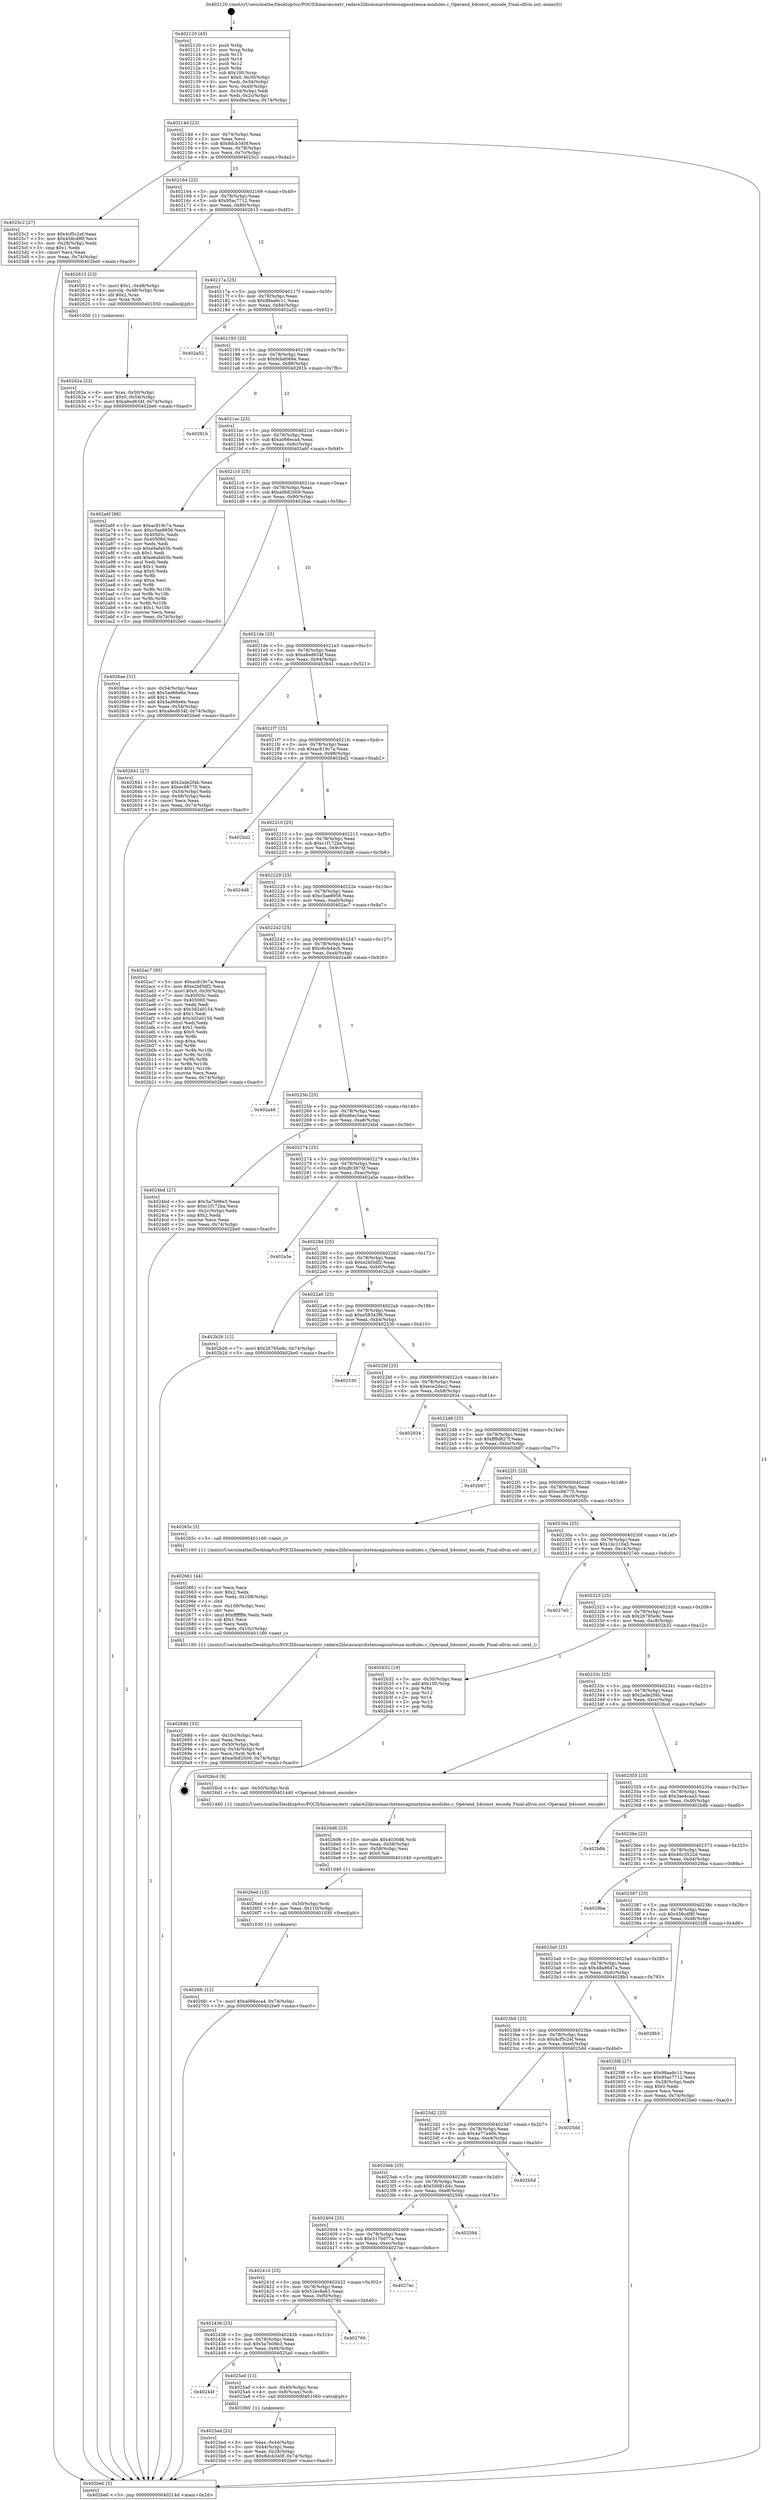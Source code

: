 digraph "0x402120" {
  label = "0x402120 (/mnt/c/Users/mathe/Desktop/tcc/POCII/binaries/extr_radare2librasmarchxtensagnuxtensa-modules.c_Operand_b4const_encode_Final-ollvm.out::main(0))"
  labelloc = "t"
  node[shape=record]

  Entry [label="",width=0.3,height=0.3,shape=circle,fillcolor=black,style=filled]
  "0x40214d" [label="{
     0x40214d [23]\l
     | [instrs]\l
     &nbsp;&nbsp;0x40214d \<+3\>: mov -0x74(%rbp),%eax\l
     &nbsp;&nbsp;0x402150 \<+2\>: mov %eax,%ecx\l
     &nbsp;&nbsp;0x402152 \<+6\>: sub $0x8dcb340f,%ecx\l
     &nbsp;&nbsp;0x402158 \<+3\>: mov %eax,-0x78(%rbp)\l
     &nbsp;&nbsp;0x40215b \<+3\>: mov %ecx,-0x7c(%rbp)\l
     &nbsp;&nbsp;0x40215e \<+6\>: je 00000000004025c2 \<main+0x4a2\>\l
  }"]
  "0x4025c2" [label="{
     0x4025c2 [27]\l
     | [instrs]\l
     &nbsp;&nbsp;0x4025c2 \<+5\>: mov $0x4cf5c2ef,%eax\l
     &nbsp;&nbsp;0x4025c7 \<+5\>: mov $0x458cdf8f,%ecx\l
     &nbsp;&nbsp;0x4025cc \<+3\>: mov -0x28(%rbp),%edx\l
     &nbsp;&nbsp;0x4025cf \<+3\>: cmp $0x1,%edx\l
     &nbsp;&nbsp;0x4025d2 \<+3\>: cmovl %ecx,%eax\l
     &nbsp;&nbsp;0x4025d5 \<+3\>: mov %eax,-0x74(%rbp)\l
     &nbsp;&nbsp;0x4025d8 \<+5\>: jmp 0000000000402be0 \<main+0xac0\>\l
  }"]
  "0x402164" [label="{
     0x402164 [22]\l
     | [instrs]\l
     &nbsp;&nbsp;0x402164 \<+5\>: jmp 0000000000402169 \<main+0x49\>\l
     &nbsp;&nbsp;0x402169 \<+3\>: mov -0x78(%rbp),%eax\l
     &nbsp;&nbsp;0x40216c \<+5\>: sub $0x95ac7712,%eax\l
     &nbsp;&nbsp;0x402171 \<+3\>: mov %eax,-0x80(%rbp)\l
     &nbsp;&nbsp;0x402174 \<+6\>: je 0000000000402613 \<main+0x4f3\>\l
  }"]
  Exit [label="",width=0.3,height=0.3,shape=circle,fillcolor=black,style=filled,peripheries=2]
  "0x402613" [label="{
     0x402613 [23]\l
     | [instrs]\l
     &nbsp;&nbsp;0x402613 \<+7\>: movl $0x1,-0x48(%rbp)\l
     &nbsp;&nbsp;0x40261a \<+4\>: movslq -0x48(%rbp),%rax\l
     &nbsp;&nbsp;0x40261e \<+4\>: shl $0x2,%rax\l
     &nbsp;&nbsp;0x402622 \<+3\>: mov %rax,%rdi\l
     &nbsp;&nbsp;0x402625 \<+5\>: call 0000000000401050 \<malloc@plt\>\l
     | [calls]\l
     &nbsp;&nbsp;0x401050 \{1\} (unknown)\l
  }"]
  "0x40217a" [label="{
     0x40217a [25]\l
     | [instrs]\l
     &nbsp;&nbsp;0x40217a \<+5\>: jmp 000000000040217f \<main+0x5f\>\l
     &nbsp;&nbsp;0x40217f \<+3\>: mov -0x78(%rbp),%eax\l
     &nbsp;&nbsp;0x402182 \<+5\>: sub $0x98aa6c11,%eax\l
     &nbsp;&nbsp;0x402187 \<+6\>: mov %eax,-0x84(%rbp)\l
     &nbsp;&nbsp;0x40218d \<+6\>: je 0000000000402a52 \<main+0x932\>\l
  }"]
  "0x4026fc" [label="{
     0x4026fc [12]\l
     | [instrs]\l
     &nbsp;&nbsp;0x4026fc \<+7\>: movl $0xa066eca4,-0x74(%rbp)\l
     &nbsp;&nbsp;0x402703 \<+5\>: jmp 0000000000402be0 \<main+0xac0\>\l
  }"]
  "0x402a52" [label="{
     0x402a52\l
  }", style=dashed]
  "0x402193" [label="{
     0x402193 [25]\l
     | [instrs]\l
     &nbsp;&nbsp;0x402193 \<+5\>: jmp 0000000000402198 \<main+0x78\>\l
     &nbsp;&nbsp;0x402198 \<+3\>: mov -0x78(%rbp),%eax\l
     &nbsp;&nbsp;0x40219b \<+5\>: sub $0x9cbd066e,%eax\l
     &nbsp;&nbsp;0x4021a0 \<+6\>: mov %eax,-0x88(%rbp)\l
     &nbsp;&nbsp;0x4021a6 \<+6\>: je 000000000040291b \<main+0x7fb\>\l
  }"]
  "0x4026ed" [label="{
     0x4026ed [15]\l
     | [instrs]\l
     &nbsp;&nbsp;0x4026ed \<+4\>: mov -0x50(%rbp),%rdi\l
     &nbsp;&nbsp;0x4026f1 \<+6\>: mov %eax,-0x110(%rbp)\l
     &nbsp;&nbsp;0x4026f7 \<+5\>: call 0000000000401030 \<free@plt\>\l
     | [calls]\l
     &nbsp;&nbsp;0x401030 \{1\} (unknown)\l
  }"]
  "0x40291b" [label="{
     0x40291b\l
  }", style=dashed]
  "0x4021ac" [label="{
     0x4021ac [25]\l
     | [instrs]\l
     &nbsp;&nbsp;0x4021ac \<+5\>: jmp 00000000004021b1 \<main+0x91\>\l
     &nbsp;&nbsp;0x4021b1 \<+3\>: mov -0x78(%rbp),%eax\l
     &nbsp;&nbsp;0x4021b4 \<+5\>: sub $0xa066eca4,%eax\l
     &nbsp;&nbsp;0x4021b9 \<+6\>: mov %eax,-0x8c(%rbp)\l
     &nbsp;&nbsp;0x4021bf \<+6\>: je 0000000000402a6f \<main+0x94f\>\l
  }"]
  "0x4026d6" [label="{
     0x4026d6 [23]\l
     | [instrs]\l
     &nbsp;&nbsp;0x4026d6 \<+10\>: movabs $0x4030d6,%rdi\l
     &nbsp;&nbsp;0x4026e0 \<+3\>: mov %eax,-0x58(%rbp)\l
     &nbsp;&nbsp;0x4026e3 \<+3\>: mov -0x58(%rbp),%esi\l
     &nbsp;&nbsp;0x4026e6 \<+2\>: mov $0x0,%al\l
     &nbsp;&nbsp;0x4026e8 \<+5\>: call 0000000000401040 \<printf@plt\>\l
     | [calls]\l
     &nbsp;&nbsp;0x401040 \{1\} (unknown)\l
  }"]
  "0x402a6f" [label="{
     0x402a6f [88]\l
     | [instrs]\l
     &nbsp;&nbsp;0x402a6f \<+5\>: mov $0xac819c7a,%eax\l
     &nbsp;&nbsp;0x402a74 \<+5\>: mov $0xc5ae8956,%ecx\l
     &nbsp;&nbsp;0x402a79 \<+7\>: mov 0x40505c,%edx\l
     &nbsp;&nbsp;0x402a80 \<+7\>: mov 0x405060,%esi\l
     &nbsp;&nbsp;0x402a87 \<+2\>: mov %edx,%edi\l
     &nbsp;&nbsp;0x402a89 \<+6\>: sub $0xe6afa03b,%edi\l
     &nbsp;&nbsp;0x402a8f \<+3\>: sub $0x1,%edi\l
     &nbsp;&nbsp;0x402a92 \<+6\>: add $0xe6afa03b,%edi\l
     &nbsp;&nbsp;0x402a98 \<+3\>: imul %edi,%edx\l
     &nbsp;&nbsp;0x402a9b \<+3\>: and $0x1,%edx\l
     &nbsp;&nbsp;0x402a9e \<+3\>: cmp $0x0,%edx\l
     &nbsp;&nbsp;0x402aa1 \<+4\>: sete %r8b\l
     &nbsp;&nbsp;0x402aa5 \<+3\>: cmp $0xa,%esi\l
     &nbsp;&nbsp;0x402aa8 \<+4\>: setl %r9b\l
     &nbsp;&nbsp;0x402aac \<+3\>: mov %r8b,%r10b\l
     &nbsp;&nbsp;0x402aaf \<+3\>: and %r9b,%r10b\l
     &nbsp;&nbsp;0x402ab2 \<+3\>: xor %r9b,%r8b\l
     &nbsp;&nbsp;0x402ab5 \<+3\>: or %r8b,%r10b\l
     &nbsp;&nbsp;0x402ab8 \<+4\>: test $0x1,%r10b\l
     &nbsp;&nbsp;0x402abc \<+3\>: cmovne %ecx,%eax\l
     &nbsp;&nbsp;0x402abf \<+3\>: mov %eax,-0x74(%rbp)\l
     &nbsp;&nbsp;0x402ac2 \<+5\>: jmp 0000000000402be0 \<main+0xac0\>\l
  }"]
  "0x4021c5" [label="{
     0x4021c5 [25]\l
     | [instrs]\l
     &nbsp;&nbsp;0x4021c5 \<+5\>: jmp 00000000004021ca \<main+0xaa\>\l
     &nbsp;&nbsp;0x4021ca \<+3\>: mov -0x78(%rbp),%eax\l
     &nbsp;&nbsp;0x4021cd \<+5\>: sub $0xa0b82009,%eax\l
     &nbsp;&nbsp;0x4021d2 \<+6\>: mov %eax,-0x90(%rbp)\l
     &nbsp;&nbsp;0x4021d8 \<+6\>: je 00000000004026ae \<main+0x58e\>\l
  }"]
  "0x40268d" [label="{
     0x40268d [33]\l
     | [instrs]\l
     &nbsp;&nbsp;0x40268d \<+6\>: mov -0x10c(%rbp),%ecx\l
     &nbsp;&nbsp;0x402693 \<+3\>: imul %eax,%ecx\l
     &nbsp;&nbsp;0x402696 \<+4\>: mov -0x50(%rbp),%rdi\l
     &nbsp;&nbsp;0x40269a \<+4\>: movslq -0x54(%rbp),%r8\l
     &nbsp;&nbsp;0x40269e \<+4\>: mov %ecx,(%rdi,%r8,4)\l
     &nbsp;&nbsp;0x4026a2 \<+7\>: movl $0xa0b82009,-0x74(%rbp)\l
     &nbsp;&nbsp;0x4026a9 \<+5\>: jmp 0000000000402be0 \<main+0xac0\>\l
  }"]
  "0x4026ae" [label="{
     0x4026ae [31]\l
     | [instrs]\l
     &nbsp;&nbsp;0x4026ae \<+3\>: mov -0x54(%rbp),%eax\l
     &nbsp;&nbsp;0x4026b1 \<+5\>: sub $0x5ad66e6e,%eax\l
     &nbsp;&nbsp;0x4026b6 \<+3\>: add $0x1,%eax\l
     &nbsp;&nbsp;0x4026b9 \<+5\>: add $0x5ad66e6e,%eax\l
     &nbsp;&nbsp;0x4026be \<+3\>: mov %eax,-0x54(%rbp)\l
     &nbsp;&nbsp;0x4026c1 \<+7\>: movl $0xa8ed634f,-0x74(%rbp)\l
     &nbsp;&nbsp;0x4026c8 \<+5\>: jmp 0000000000402be0 \<main+0xac0\>\l
  }"]
  "0x4021de" [label="{
     0x4021de [25]\l
     | [instrs]\l
     &nbsp;&nbsp;0x4021de \<+5\>: jmp 00000000004021e3 \<main+0xc3\>\l
     &nbsp;&nbsp;0x4021e3 \<+3\>: mov -0x78(%rbp),%eax\l
     &nbsp;&nbsp;0x4021e6 \<+5\>: sub $0xa8ed634f,%eax\l
     &nbsp;&nbsp;0x4021eb \<+6\>: mov %eax,-0x94(%rbp)\l
     &nbsp;&nbsp;0x4021f1 \<+6\>: je 0000000000402641 \<main+0x521\>\l
  }"]
  "0x402661" [label="{
     0x402661 [44]\l
     | [instrs]\l
     &nbsp;&nbsp;0x402661 \<+2\>: xor %ecx,%ecx\l
     &nbsp;&nbsp;0x402663 \<+5\>: mov $0x2,%edx\l
     &nbsp;&nbsp;0x402668 \<+6\>: mov %edx,-0x108(%rbp)\l
     &nbsp;&nbsp;0x40266e \<+1\>: cltd\l
     &nbsp;&nbsp;0x40266f \<+6\>: mov -0x108(%rbp),%esi\l
     &nbsp;&nbsp;0x402675 \<+2\>: idiv %esi\l
     &nbsp;&nbsp;0x402677 \<+6\>: imul $0xfffffffe,%edx,%edx\l
     &nbsp;&nbsp;0x40267d \<+3\>: sub $0x1,%ecx\l
     &nbsp;&nbsp;0x402680 \<+2\>: sub %ecx,%edx\l
     &nbsp;&nbsp;0x402682 \<+6\>: mov %edx,-0x10c(%rbp)\l
     &nbsp;&nbsp;0x402688 \<+5\>: call 0000000000401160 \<next_i\>\l
     | [calls]\l
     &nbsp;&nbsp;0x401160 \{1\} (/mnt/c/Users/mathe/Desktop/tcc/POCII/binaries/extr_radare2librasmarchxtensagnuxtensa-modules.c_Operand_b4const_encode_Final-ollvm.out::next_i)\l
  }"]
  "0x402641" [label="{
     0x402641 [27]\l
     | [instrs]\l
     &nbsp;&nbsp;0x402641 \<+5\>: mov $0x2ade2f4b,%eax\l
     &nbsp;&nbsp;0x402646 \<+5\>: mov $0xec66770,%ecx\l
     &nbsp;&nbsp;0x40264b \<+3\>: mov -0x54(%rbp),%edx\l
     &nbsp;&nbsp;0x40264e \<+3\>: cmp -0x48(%rbp),%edx\l
     &nbsp;&nbsp;0x402651 \<+3\>: cmovl %ecx,%eax\l
     &nbsp;&nbsp;0x402654 \<+3\>: mov %eax,-0x74(%rbp)\l
     &nbsp;&nbsp;0x402657 \<+5\>: jmp 0000000000402be0 \<main+0xac0\>\l
  }"]
  "0x4021f7" [label="{
     0x4021f7 [25]\l
     | [instrs]\l
     &nbsp;&nbsp;0x4021f7 \<+5\>: jmp 00000000004021fc \<main+0xdc\>\l
     &nbsp;&nbsp;0x4021fc \<+3\>: mov -0x78(%rbp),%eax\l
     &nbsp;&nbsp;0x4021ff \<+5\>: sub $0xac819c7a,%eax\l
     &nbsp;&nbsp;0x402204 \<+6\>: mov %eax,-0x98(%rbp)\l
     &nbsp;&nbsp;0x40220a \<+6\>: je 0000000000402bd2 \<main+0xab2\>\l
  }"]
  "0x40262a" [label="{
     0x40262a [23]\l
     | [instrs]\l
     &nbsp;&nbsp;0x40262a \<+4\>: mov %rax,-0x50(%rbp)\l
     &nbsp;&nbsp;0x40262e \<+7\>: movl $0x0,-0x54(%rbp)\l
     &nbsp;&nbsp;0x402635 \<+7\>: movl $0xa8ed634f,-0x74(%rbp)\l
     &nbsp;&nbsp;0x40263c \<+5\>: jmp 0000000000402be0 \<main+0xac0\>\l
  }"]
  "0x402bd2" [label="{
     0x402bd2\l
  }", style=dashed]
  "0x402210" [label="{
     0x402210 [25]\l
     | [instrs]\l
     &nbsp;&nbsp;0x402210 \<+5\>: jmp 0000000000402215 \<main+0xf5\>\l
     &nbsp;&nbsp;0x402215 \<+3\>: mov -0x78(%rbp),%eax\l
     &nbsp;&nbsp;0x402218 \<+5\>: sub $0xc1f172ba,%eax\l
     &nbsp;&nbsp;0x40221d \<+6\>: mov %eax,-0x9c(%rbp)\l
     &nbsp;&nbsp;0x402223 \<+6\>: je 00000000004024d8 \<main+0x3b8\>\l
  }"]
  "0x4025ad" [label="{
     0x4025ad [21]\l
     | [instrs]\l
     &nbsp;&nbsp;0x4025ad \<+3\>: mov %eax,-0x44(%rbp)\l
     &nbsp;&nbsp;0x4025b0 \<+3\>: mov -0x44(%rbp),%eax\l
     &nbsp;&nbsp;0x4025b3 \<+3\>: mov %eax,-0x28(%rbp)\l
     &nbsp;&nbsp;0x4025b6 \<+7\>: movl $0x8dcb340f,-0x74(%rbp)\l
     &nbsp;&nbsp;0x4025bd \<+5\>: jmp 0000000000402be0 \<main+0xac0\>\l
  }"]
  "0x4024d8" [label="{
     0x4024d8\l
  }", style=dashed]
  "0x402229" [label="{
     0x402229 [25]\l
     | [instrs]\l
     &nbsp;&nbsp;0x402229 \<+5\>: jmp 000000000040222e \<main+0x10e\>\l
     &nbsp;&nbsp;0x40222e \<+3\>: mov -0x78(%rbp),%eax\l
     &nbsp;&nbsp;0x402231 \<+5\>: sub $0xc5ae8956,%eax\l
     &nbsp;&nbsp;0x402236 \<+6\>: mov %eax,-0xa0(%rbp)\l
     &nbsp;&nbsp;0x40223c \<+6\>: je 0000000000402ac7 \<main+0x9a7\>\l
  }"]
  "0x40244f" [label="{
     0x40244f\l
  }", style=dashed]
  "0x402ac7" [label="{
     0x402ac7 [95]\l
     | [instrs]\l
     &nbsp;&nbsp;0x402ac7 \<+5\>: mov $0xac819c7a,%eax\l
     &nbsp;&nbsp;0x402acc \<+5\>: mov $0xe2bf3df2,%ecx\l
     &nbsp;&nbsp;0x402ad1 \<+7\>: movl $0x0,-0x30(%rbp)\l
     &nbsp;&nbsp;0x402ad8 \<+7\>: mov 0x40505c,%edx\l
     &nbsp;&nbsp;0x402adf \<+7\>: mov 0x405060,%esi\l
     &nbsp;&nbsp;0x402ae6 \<+2\>: mov %edx,%edi\l
     &nbsp;&nbsp;0x402ae8 \<+6\>: sub $0x3d2a0154,%edi\l
     &nbsp;&nbsp;0x402aee \<+3\>: sub $0x1,%edi\l
     &nbsp;&nbsp;0x402af1 \<+6\>: add $0x3d2a0154,%edi\l
     &nbsp;&nbsp;0x402af7 \<+3\>: imul %edi,%edx\l
     &nbsp;&nbsp;0x402afa \<+3\>: and $0x1,%edx\l
     &nbsp;&nbsp;0x402afd \<+3\>: cmp $0x0,%edx\l
     &nbsp;&nbsp;0x402b00 \<+4\>: sete %r8b\l
     &nbsp;&nbsp;0x402b04 \<+3\>: cmp $0xa,%esi\l
     &nbsp;&nbsp;0x402b07 \<+4\>: setl %r9b\l
     &nbsp;&nbsp;0x402b0b \<+3\>: mov %r8b,%r10b\l
     &nbsp;&nbsp;0x402b0e \<+3\>: and %r9b,%r10b\l
     &nbsp;&nbsp;0x402b11 \<+3\>: xor %r9b,%r8b\l
     &nbsp;&nbsp;0x402b14 \<+3\>: or %r8b,%r10b\l
     &nbsp;&nbsp;0x402b17 \<+4\>: test $0x1,%r10b\l
     &nbsp;&nbsp;0x402b1b \<+3\>: cmovne %ecx,%eax\l
     &nbsp;&nbsp;0x402b1e \<+3\>: mov %eax,-0x74(%rbp)\l
     &nbsp;&nbsp;0x402b21 \<+5\>: jmp 0000000000402be0 \<main+0xac0\>\l
  }"]
  "0x402242" [label="{
     0x402242 [25]\l
     | [instrs]\l
     &nbsp;&nbsp;0x402242 \<+5\>: jmp 0000000000402247 \<main+0x127\>\l
     &nbsp;&nbsp;0x402247 \<+3\>: mov -0x78(%rbp),%eax\l
     &nbsp;&nbsp;0x40224a \<+5\>: sub $0xc6cb44c6,%eax\l
     &nbsp;&nbsp;0x40224f \<+6\>: mov %eax,-0xa4(%rbp)\l
     &nbsp;&nbsp;0x402255 \<+6\>: je 0000000000402a46 \<main+0x926\>\l
  }"]
  "0x4025a0" [label="{
     0x4025a0 [13]\l
     | [instrs]\l
     &nbsp;&nbsp;0x4025a0 \<+4\>: mov -0x40(%rbp),%rax\l
     &nbsp;&nbsp;0x4025a4 \<+4\>: mov 0x8(%rax),%rdi\l
     &nbsp;&nbsp;0x4025a8 \<+5\>: call 0000000000401060 \<atoi@plt\>\l
     | [calls]\l
     &nbsp;&nbsp;0x401060 \{1\} (unknown)\l
  }"]
  "0x402a46" [label="{
     0x402a46\l
  }", style=dashed]
  "0x40225b" [label="{
     0x40225b [25]\l
     | [instrs]\l
     &nbsp;&nbsp;0x40225b \<+5\>: jmp 0000000000402260 \<main+0x140\>\l
     &nbsp;&nbsp;0x402260 \<+3\>: mov -0x78(%rbp),%eax\l
     &nbsp;&nbsp;0x402263 \<+5\>: sub $0xd6ec5eca,%eax\l
     &nbsp;&nbsp;0x402268 \<+6\>: mov %eax,-0xa8(%rbp)\l
     &nbsp;&nbsp;0x40226e \<+6\>: je 00000000004024bd \<main+0x39d\>\l
  }"]
  "0x402436" [label="{
     0x402436 [25]\l
     | [instrs]\l
     &nbsp;&nbsp;0x402436 \<+5\>: jmp 000000000040243b \<main+0x31b\>\l
     &nbsp;&nbsp;0x40243b \<+3\>: mov -0x78(%rbp),%eax\l
     &nbsp;&nbsp;0x40243e \<+5\>: sub $0x5a7b08e3,%eax\l
     &nbsp;&nbsp;0x402443 \<+6\>: mov %eax,-0xf4(%rbp)\l
     &nbsp;&nbsp;0x402449 \<+6\>: je 00000000004025a0 \<main+0x480\>\l
  }"]
  "0x4024bd" [label="{
     0x4024bd [27]\l
     | [instrs]\l
     &nbsp;&nbsp;0x4024bd \<+5\>: mov $0x5a7b08e3,%eax\l
     &nbsp;&nbsp;0x4024c2 \<+5\>: mov $0xc1f172ba,%ecx\l
     &nbsp;&nbsp;0x4024c7 \<+3\>: mov -0x2c(%rbp),%edx\l
     &nbsp;&nbsp;0x4024ca \<+3\>: cmp $0x2,%edx\l
     &nbsp;&nbsp;0x4024cd \<+3\>: cmovne %ecx,%eax\l
     &nbsp;&nbsp;0x4024d0 \<+3\>: mov %eax,-0x74(%rbp)\l
     &nbsp;&nbsp;0x4024d3 \<+5\>: jmp 0000000000402be0 \<main+0xac0\>\l
  }"]
  "0x402274" [label="{
     0x402274 [25]\l
     | [instrs]\l
     &nbsp;&nbsp;0x402274 \<+5\>: jmp 0000000000402279 \<main+0x159\>\l
     &nbsp;&nbsp;0x402279 \<+3\>: mov -0x78(%rbp),%eax\l
     &nbsp;&nbsp;0x40227c \<+5\>: sub $0xdfc3875f,%eax\l
     &nbsp;&nbsp;0x402281 \<+6\>: mov %eax,-0xac(%rbp)\l
     &nbsp;&nbsp;0x402287 \<+6\>: je 0000000000402a5e \<main+0x93e\>\l
  }"]
  "0x402be0" [label="{
     0x402be0 [5]\l
     | [instrs]\l
     &nbsp;&nbsp;0x402be0 \<+5\>: jmp 000000000040214d \<main+0x2d\>\l
  }"]
  "0x402120" [label="{
     0x402120 [45]\l
     | [instrs]\l
     &nbsp;&nbsp;0x402120 \<+1\>: push %rbp\l
     &nbsp;&nbsp;0x402121 \<+3\>: mov %rsp,%rbp\l
     &nbsp;&nbsp;0x402124 \<+2\>: push %r15\l
     &nbsp;&nbsp;0x402126 \<+2\>: push %r14\l
     &nbsp;&nbsp;0x402128 \<+2\>: push %r12\l
     &nbsp;&nbsp;0x40212a \<+1\>: push %rbx\l
     &nbsp;&nbsp;0x40212b \<+7\>: sub $0x100,%rsp\l
     &nbsp;&nbsp;0x402132 \<+7\>: movl $0x0,-0x30(%rbp)\l
     &nbsp;&nbsp;0x402139 \<+3\>: mov %edi,-0x34(%rbp)\l
     &nbsp;&nbsp;0x40213c \<+4\>: mov %rsi,-0x40(%rbp)\l
     &nbsp;&nbsp;0x402140 \<+3\>: mov -0x34(%rbp),%edi\l
     &nbsp;&nbsp;0x402143 \<+3\>: mov %edi,-0x2c(%rbp)\l
     &nbsp;&nbsp;0x402146 \<+7\>: movl $0xd6ec5eca,-0x74(%rbp)\l
  }"]
  "0x402760" [label="{
     0x402760\l
  }", style=dashed]
  "0x402a5e" [label="{
     0x402a5e\l
  }", style=dashed]
  "0x40228d" [label="{
     0x40228d [25]\l
     | [instrs]\l
     &nbsp;&nbsp;0x40228d \<+5\>: jmp 0000000000402292 \<main+0x172\>\l
     &nbsp;&nbsp;0x402292 \<+3\>: mov -0x78(%rbp),%eax\l
     &nbsp;&nbsp;0x402295 \<+5\>: sub $0xe2bf3df2,%eax\l
     &nbsp;&nbsp;0x40229a \<+6\>: mov %eax,-0xb0(%rbp)\l
     &nbsp;&nbsp;0x4022a0 \<+6\>: je 0000000000402b26 \<main+0xa06\>\l
  }"]
  "0x40241d" [label="{
     0x40241d [25]\l
     | [instrs]\l
     &nbsp;&nbsp;0x40241d \<+5\>: jmp 0000000000402422 \<main+0x302\>\l
     &nbsp;&nbsp;0x402422 \<+3\>: mov -0x78(%rbp),%eax\l
     &nbsp;&nbsp;0x402425 \<+5\>: sub $0x52ec8a63,%eax\l
     &nbsp;&nbsp;0x40242a \<+6\>: mov %eax,-0xf0(%rbp)\l
     &nbsp;&nbsp;0x402430 \<+6\>: je 0000000000402760 \<main+0x640\>\l
  }"]
  "0x402b26" [label="{
     0x402b26 [12]\l
     | [instrs]\l
     &nbsp;&nbsp;0x402b26 \<+7\>: movl $0x26785e9c,-0x74(%rbp)\l
     &nbsp;&nbsp;0x402b2d \<+5\>: jmp 0000000000402be0 \<main+0xac0\>\l
  }"]
  "0x4022a6" [label="{
     0x4022a6 [25]\l
     | [instrs]\l
     &nbsp;&nbsp;0x4022a6 \<+5\>: jmp 00000000004022ab \<main+0x18b\>\l
     &nbsp;&nbsp;0x4022ab \<+3\>: mov -0x78(%rbp),%eax\l
     &nbsp;&nbsp;0x4022ae \<+5\>: sub $0xe58343f6,%eax\l
     &nbsp;&nbsp;0x4022b3 \<+6\>: mov %eax,-0xb4(%rbp)\l
     &nbsp;&nbsp;0x4022b9 \<+6\>: je 0000000000402530 \<main+0x410\>\l
  }"]
  "0x4027ec" [label="{
     0x4027ec\l
  }", style=dashed]
  "0x402530" [label="{
     0x402530\l
  }", style=dashed]
  "0x4022bf" [label="{
     0x4022bf [25]\l
     | [instrs]\l
     &nbsp;&nbsp;0x4022bf \<+5\>: jmp 00000000004022c4 \<main+0x1a4\>\l
     &nbsp;&nbsp;0x4022c4 \<+3\>: mov -0x78(%rbp),%eax\l
     &nbsp;&nbsp;0x4022c7 \<+5\>: sub $0xece2dec2,%eax\l
     &nbsp;&nbsp;0x4022cc \<+6\>: mov %eax,-0xb8(%rbp)\l
     &nbsp;&nbsp;0x4022d2 \<+6\>: je 0000000000402934 \<main+0x814\>\l
  }"]
  "0x402404" [label="{
     0x402404 [25]\l
     | [instrs]\l
     &nbsp;&nbsp;0x402404 \<+5\>: jmp 0000000000402409 \<main+0x2e9\>\l
     &nbsp;&nbsp;0x402409 \<+3\>: mov -0x78(%rbp),%eax\l
     &nbsp;&nbsp;0x40240c \<+5\>: sub $0x5170d77a,%eax\l
     &nbsp;&nbsp;0x402411 \<+6\>: mov %eax,-0xec(%rbp)\l
     &nbsp;&nbsp;0x402417 \<+6\>: je 00000000004027ec \<main+0x6cc\>\l
  }"]
  "0x402934" [label="{
     0x402934\l
  }", style=dashed]
  "0x4022d8" [label="{
     0x4022d8 [25]\l
     | [instrs]\l
     &nbsp;&nbsp;0x4022d8 \<+5\>: jmp 00000000004022dd \<main+0x1bd\>\l
     &nbsp;&nbsp;0x4022dd \<+3\>: mov -0x78(%rbp),%eax\l
     &nbsp;&nbsp;0x4022e0 \<+5\>: sub $0xff8d827f,%eax\l
     &nbsp;&nbsp;0x4022e5 \<+6\>: mov %eax,-0xbc(%rbp)\l
     &nbsp;&nbsp;0x4022eb \<+6\>: je 0000000000402b97 \<main+0xa77\>\l
  }"]
  "0x402594" [label="{
     0x402594\l
  }", style=dashed]
  "0x402b97" [label="{
     0x402b97\l
  }", style=dashed]
  "0x4022f1" [label="{
     0x4022f1 [25]\l
     | [instrs]\l
     &nbsp;&nbsp;0x4022f1 \<+5\>: jmp 00000000004022f6 \<main+0x1d6\>\l
     &nbsp;&nbsp;0x4022f6 \<+3\>: mov -0x78(%rbp),%eax\l
     &nbsp;&nbsp;0x4022f9 \<+5\>: sub $0xec66770,%eax\l
     &nbsp;&nbsp;0x4022fe \<+6\>: mov %eax,-0xc0(%rbp)\l
     &nbsp;&nbsp;0x402304 \<+6\>: je 000000000040265c \<main+0x53c\>\l
  }"]
  "0x4023eb" [label="{
     0x4023eb [25]\l
     | [instrs]\l
     &nbsp;&nbsp;0x4023eb \<+5\>: jmp 00000000004023f0 \<main+0x2d0\>\l
     &nbsp;&nbsp;0x4023f0 \<+3\>: mov -0x78(%rbp),%eax\l
     &nbsp;&nbsp;0x4023f3 \<+5\>: sub $0x50081d4c,%eax\l
     &nbsp;&nbsp;0x4023f8 \<+6\>: mov %eax,-0xe8(%rbp)\l
     &nbsp;&nbsp;0x4023fe \<+6\>: je 0000000000402594 \<main+0x474\>\l
  }"]
  "0x40265c" [label="{
     0x40265c [5]\l
     | [instrs]\l
     &nbsp;&nbsp;0x40265c \<+5\>: call 0000000000401160 \<next_i\>\l
     | [calls]\l
     &nbsp;&nbsp;0x401160 \{1\} (/mnt/c/Users/mathe/Desktop/tcc/POCII/binaries/extr_radare2librasmarchxtensagnuxtensa-modules.c_Operand_b4const_encode_Final-ollvm.out::next_i)\l
  }"]
  "0x40230a" [label="{
     0x40230a [25]\l
     | [instrs]\l
     &nbsp;&nbsp;0x40230a \<+5\>: jmp 000000000040230f \<main+0x1ef\>\l
     &nbsp;&nbsp;0x40230f \<+3\>: mov -0x78(%rbp),%eax\l
     &nbsp;&nbsp;0x402312 \<+5\>: sub $0x1bc210a5,%eax\l
     &nbsp;&nbsp;0x402317 \<+6\>: mov %eax,-0xc4(%rbp)\l
     &nbsp;&nbsp;0x40231d \<+6\>: je 00000000004027e0 \<main+0x6c0\>\l
  }"]
  "0x402b5d" [label="{
     0x402b5d\l
  }", style=dashed]
  "0x4027e0" [label="{
     0x4027e0\l
  }", style=dashed]
  "0x402323" [label="{
     0x402323 [25]\l
     | [instrs]\l
     &nbsp;&nbsp;0x402323 \<+5\>: jmp 0000000000402328 \<main+0x208\>\l
     &nbsp;&nbsp;0x402328 \<+3\>: mov -0x78(%rbp),%eax\l
     &nbsp;&nbsp;0x40232b \<+5\>: sub $0x26785e9c,%eax\l
     &nbsp;&nbsp;0x402330 \<+6\>: mov %eax,-0xc8(%rbp)\l
     &nbsp;&nbsp;0x402336 \<+6\>: je 0000000000402b32 \<main+0xa12\>\l
  }"]
  "0x4023d2" [label="{
     0x4023d2 [25]\l
     | [instrs]\l
     &nbsp;&nbsp;0x4023d2 \<+5\>: jmp 00000000004023d7 \<main+0x2b7\>\l
     &nbsp;&nbsp;0x4023d7 \<+3\>: mov -0x78(%rbp),%eax\l
     &nbsp;&nbsp;0x4023da \<+5\>: sub $0x4e77a46b,%eax\l
     &nbsp;&nbsp;0x4023df \<+6\>: mov %eax,-0xe4(%rbp)\l
     &nbsp;&nbsp;0x4023e5 \<+6\>: je 0000000000402b5d \<main+0xa3d\>\l
  }"]
  "0x402b32" [label="{
     0x402b32 [19]\l
     | [instrs]\l
     &nbsp;&nbsp;0x402b32 \<+3\>: mov -0x30(%rbp),%eax\l
     &nbsp;&nbsp;0x402b35 \<+7\>: add $0x100,%rsp\l
     &nbsp;&nbsp;0x402b3c \<+1\>: pop %rbx\l
     &nbsp;&nbsp;0x402b3d \<+2\>: pop %r12\l
     &nbsp;&nbsp;0x402b3f \<+2\>: pop %r14\l
     &nbsp;&nbsp;0x402b41 \<+2\>: pop %r15\l
     &nbsp;&nbsp;0x402b43 \<+1\>: pop %rbp\l
     &nbsp;&nbsp;0x402b44 \<+1\>: ret\l
  }"]
  "0x40233c" [label="{
     0x40233c [25]\l
     | [instrs]\l
     &nbsp;&nbsp;0x40233c \<+5\>: jmp 0000000000402341 \<main+0x221\>\l
     &nbsp;&nbsp;0x402341 \<+3\>: mov -0x78(%rbp),%eax\l
     &nbsp;&nbsp;0x402344 \<+5\>: sub $0x2ade2f4b,%eax\l
     &nbsp;&nbsp;0x402349 \<+6\>: mov %eax,-0xcc(%rbp)\l
     &nbsp;&nbsp;0x40234f \<+6\>: je 00000000004026cd \<main+0x5ad\>\l
  }"]
  "0x4025dd" [label="{
     0x4025dd\l
  }", style=dashed]
  "0x4026cd" [label="{
     0x4026cd [9]\l
     | [instrs]\l
     &nbsp;&nbsp;0x4026cd \<+4\>: mov -0x50(%rbp),%rdi\l
     &nbsp;&nbsp;0x4026d1 \<+5\>: call 0000000000401440 \<Operand_b4const_encode\>\l
     | [calls]\l
     &nbsp;&nbsp;0x401440 \{1\} (/mnt/c/Users/mathe/Desktop/tcc/POCII/binaries/extr_radare2librasmarchxtensagnuxtensa-modules.c_Operand_b4const_encode_Final-ollvm.out::Operand_b4const_encode)\l
  }"]
  "0x402355" [label="{
     0x402355 [25]\l
     | [instrs]\l
     &nbsp;&nbsp;0x402355 \<+5\>: jmp 000000000040235a \<main+0x23a\>\l
     &nbsp;&nbsp;0x40235a \<+3\>: mov -0x78(%rbp),%eax\l
     &nbsp;&nbsp;0x40235d \<+5\>: sub $0x3ae4caa3,%eax\l
     &nbsp;&nbsp;0x402362 \<+6\>: mov %eax,-0xd0(%rbp)\l
     &nbsp;&nbsp;0x402368 \<+6\>: je 0000000000402b8b \<main+0xa6b\>\l
  }"]
  "0x4023b9" [label="{
     0x4023b9 [25]\l
     | [instrs]\l
     &nbsp;&nbsp;0x4023b9 \<+5\>: jmp 00000000004023be \<main+0x29e\>\l
     &nbsp;&nbsp;0x4023be \<+3\>: mov -0x78(%rbp),%eax\l
     &nbsp;&nbsp;0x4023c1 \<+5\>: sub $0x4cf5c2ef,%eax\l
     &nbsp;&nbsp;0x4023c6 \<+6\>: mov %eax,-0xe0(%rbp)\l
     &nbsp;&nbsp;0x4023cc \<+6\>: je 00000000004025dd \<main+0x4bd\>\l
  }"]
  "0x402b8b" [label="{
     0x402b8b\l
  }", style=dashed]
  "0x40236e" [label="{
     0x40236e [25]\l
     | [instrs]\l
     &nbsp;&nbsp;0x40236e \<+5\>: jmp 0000000000402373 \<main+0x253\>\l
     &nbsp;&nbsp;0x402373 \<+3\>: mov -0x78(%rbp),%eax\l
     &nbsp;&nbsp;0x402376 \<+5\>: sub $0x40c3522d,%eax\l
     &nbsp;&nbsp;0x40237b \<+6\>: mov %eax,-0xd4(%rbp)\l
     &nbsp;&nbsp;0x402381 \<+6\>: je 00000000004029ba \<main+0x89a\>\l
  }"]
  "0x4028b3" [label="{
     0x4028b3\l
  }", style=dashed]
  "0x4029ba" [label="{
     0x4029ba\l
  }", style=dashed]
  "0x402387" [label="{
     0x402387 [25]\l
     | [instrs]\l
     &nbsp;&nbsp;0x402387 \<+5\>: jmp 000000000040238c \<main+0x26c\>\l
     &nbsp;&nbsp;0x40238c \<+3\>: mov -0x78(%rbp),%eax\l
     &nbsp;&nbsp;0x40238f \<+5\>: sub $0x458cdf8f,%eax\l
     &nbsp;&nbsp;0x402394 \<+6\>: mov %eax,-0xd8(%rbp)\l
     &nbsp;&nbsp;0x40239a \<+6\>: je 00000000004025f8 \<main+0x4d8\>\l
  }"]
  "0x4023a0" [label="{
     0x4023a0 [25]\l
     | [instrs]\l
     &nbsp;&nbsp;0x4023a0 \<+5\>: jmp 00000000004023a5 \<main+0x285\>\l
     &nbsp;&nbsp;0x4023a5 \<+3\>: mov -0x78(%rbp),%eax\l
     &nbsp;&nbsp;0x4023a8 \<+5\>: sub $0x48a8647a,%eax\l
     &nbsp;&nbsp;0x4023ad \<+6\>: mov %eax,-0xdc(%rbp)\l
     &nbsp;&nbsp;0x4023b3 \<+6\>: je 00000000004028b3 \<main+0x793\>\l
  }"]
  "0x4025f8" [label="{
     0x4025f8 [27]\l
     | [instrs]\l
     &nbsp;&nbsp;0x4025f8 \<+5\>: mov $0x98aa6c11,%eax\l
     &nbsp;&nbsp;0x4025fd \<+5\>: mov $0x95ac7712,%ecx\l
     &nbsp;&nbsp;0x402602 \<+3\>: mov -0x28(%rbp),%edx\l
     &nbsp;&nbsp;0x402605 \<+3\>: cmp $0x0,%edx\l
     &nbsp;&nbsp;0x402608 \<+3\>: cmove %ecx,%eax\l
     &nbsp;&nbsp;0x40260b \<+3\>: mov %eax,-0x74(%rbp)\l
     &nbsp;&nbsp;0x40260e \<+5\>: jmp 0000000000402be0 \<main+0xac0\>\l
  }"]
  Entry -> "0x402120" [label=" 1"]
  "0x40214d" -> "0x4025c2" [label=" 1"]
  "0x40214d" -> "0x402164" [label=" 13"]
  "0x402b32" -> Exit [label=" 1"]
  "0x402164" -> "0x402613" [label=" 1"]
  "0x402164" -> "0x40217a" [label=" 12"]
  "0x402b26" -> "0x402be0" [label=" 1"]
  "0x40217a" -> "0x402a52" [label=" 0"]
  "0x40217a" -> "0x402193" [label=" 12"]
  "0x402ac7" -> "0x402be0" [label=" 1"]
  "0x402193" -> "0x40291b" [label=" 0"]
  "0x402193" -> "0x4021ac" [label=" 12"]
  "0x402a6f" -> "0x402be0" [label=" 1"]
  "0x4021ac" -> "0x402a6f" [label=" 1"]
  "0x4021ac" -> "0x4021c5" [label=" 11"]
  "0x4026fc" -> "0x402be0" [label=" 1"]
  "0x4021c5" -> "0x4026ae" [label=" 1"]
  "0x4021c5" -> "0x4021de" [label=" 10"]
  "0x4026ed" -> "0x4026fc" [label=" 1"]
  "0x4021de" -> "0x402641" [label=" 2"]
  "0x4021de" -> "0x4021f7" [label=" 8"]
  "0x4026d6" -> "0x4026ed" [label=" 1"]
  "0x4021f7" -> "0x402bd2" [label=" 0"]
  "0x4021f7" -> "0x402210" [label=" 8"]
  "0x4026cd" -> "0x4026d6" [label=" 1"]
  "0x402210" -> "0x4024d8" [label=" 0"]
  "0x402210" -> "0x402229" [label=" 8"]
  "0x4026ae" -> "0x402be0" [label=" 1"]
  "0x402229" -> "0x402ac7" [label=" 1"]
  "0x402229" -> "0x402242" [label=" 7"]
  "0x40268d" -> "0x402be0" [label=" 1"]
  "0x402242" -> "0x402a46" [label=" 0"]
  "0x402242" -> "0x40225b" [label=" 7"]
  "0x402661" -> "0x40268d" [label=" 1"]
  "0x40225b" -> "0x4024bd" [label=" 1"]
  "0x40225b" -> "0x402274" [label=" 6"]
  "0x4024bd" -> "0x402be0" [label=" 1"]
  "0x402120" -> "0x40214d" [label=" 1"]
  "0x402be0" -> "0x40214d" [label=" 13"]
  "0x402641" -> "0x402be0" [label=" 2"]
  "0x402274" -> "0x402a5e" [label=" 0"]
  "0x402274" -> "0x40228d" [label=" 6"]
  "0x40262a" -> "0x402be0" [label=" 1"]
  "0x40228d" -> "0x402b26" [label=" 1"]
  "0x40228d" -> "0x4022a6" [label=" 5"]
  "0x4025f8" -> "0x402be0" [label=" 1"]
  "0x4022a6" -> "0x402530" [label=" 0"]
  "0x4022a6" -> "0x4022bf" [label=" 5"]
  "0x4025c2" -> "0x402be0" [label=" 1"]
  "0x4022bf" -> "0x402934" [label=" 0"]
  "0x4022bf" -> "0x4022d8" [label=" 5"]
  "0x4025a0" -> "0x4025ad" [label=" 1"]
  "0x4022d8" -> "0x402b97" [label=" 0"]
  "0x4022d8" -> "0x4022f1" [label=" 5"]
  "0x402436" -> "0x40244f" [label=" 0"]
  "0x4022f1" -> "0x40265c" [label=" 1"]
  "0x4022f1" -> "0x40230a" [label=" 4"]
  "0x40265c" -> "0x402661" [label=" 1"]
  "0x40230a" -> "0x4027e0" [label=" 0"]
  "0x40230a" -> "0x402323" [label=" 4"]
  "0x40241d" -> "0x402436" [label=" 1"]
  "0x402323" -> "0x402b32" [label=" 1"]
  "0x402323" -> "0x40233c" [label=" 3"]
  "0x402613" -> "0x40262a" [label=" 1"]
  "0x40233c" -> "0x4026cd" [label=" 1"]
  "0x40233c" -> "0x402355" [label=" 2"]
  "0x402404" -> "0x40241d" [label=" 1"]
  "0x402355" -> "0x402b8b" [label=" 0"]
  "0x402355" -> "0x40236e" [label=" 2"]
  "0x4025ad" -> "0x402be0" [label=" 1"]
  "0x40236e" -> "0x4029ba" [label=" 0"]
  "0x40236e" -> "0x402387" [label=" 2"]
  "0x4023eb" -> "0x402404" [label=" 1"]
  "0x402387" -> "0x4025f8" [label=" 1"]
  "0x402387" -> "0x4023a0" [label=" 1"]
  "0x4023eb" -> "0x402594" [label=" 0"]
  "0x4023a0" -> "0x4028b3" [label=" 0"]
  "0x4023a0" -> "0x4023b9" [label=" 1"]
  "0x402404" -> "0x4027ec" [label=" 0"]
  "0x4023b9" -> "0x4025dd" [label=" 0"]
  "0x4023b9" -> "0x4023d2" [label=" 1"]
  "0x40241d" -> "0x402760" [label=" 0"]
  "0x4023d2" -> "0x402b5d" [label=" 0"]
  "0x4023d2" -> "0x4023eb" [label=" 1"]
  "0x402436" -> "0x4025a0" [label=" 1"]
}
